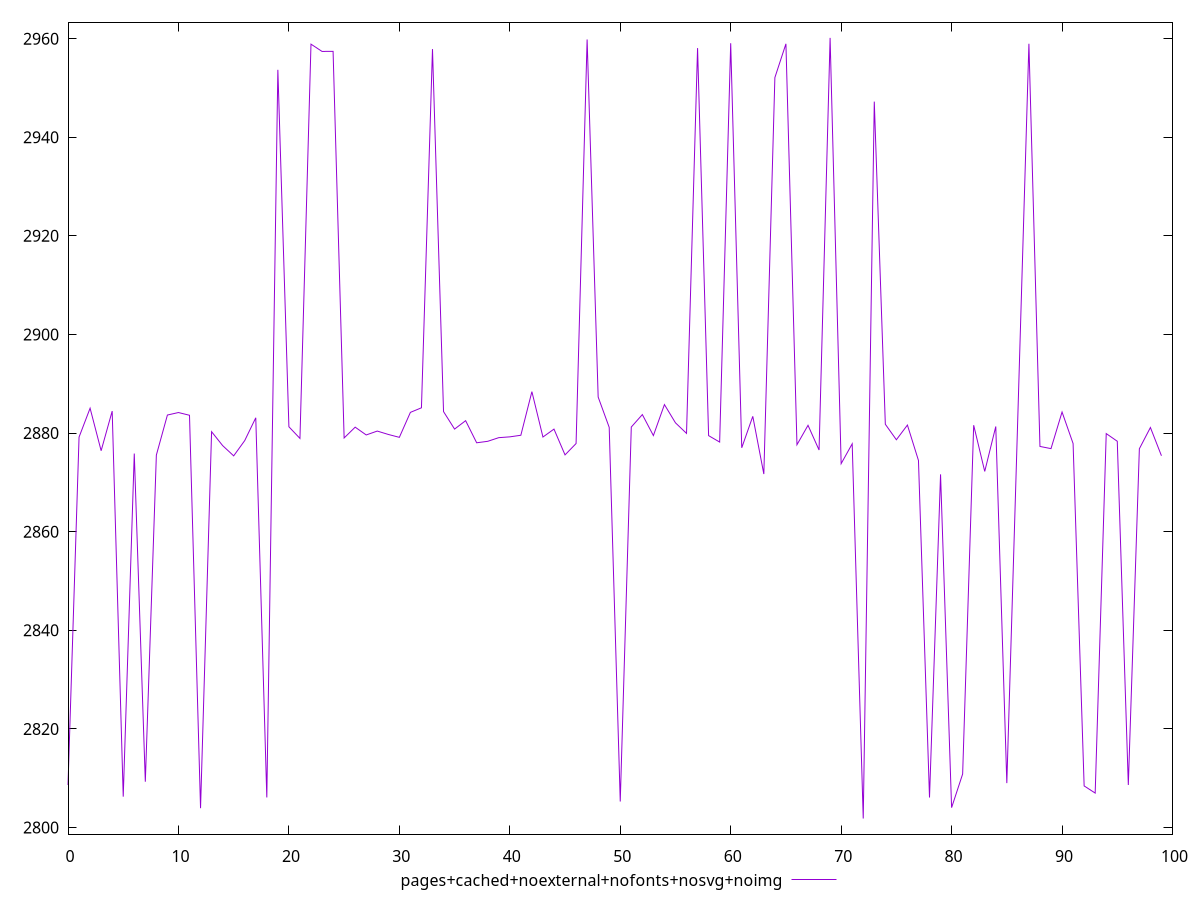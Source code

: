 reset
set terminal svg size 640, 490 enhanced background rgb 'white'
set output "report_00007_2020-12-11T15:55:29.892Z/largest-contentful-paint/comparison/line/10_vs_11.svg"

$pagesCachedNoexternalNofontsNosvgNoimg <<EOF
0 2808.6190000000006
1 2879.1762
2 2885.0386499999995
3 2876.4148999999998
4 2884.453599999999
5 2806.247799999999
6 2875.8465000000006
7 2809.2830500000005
8 2875.53575
9 2883.6553
10 2884.1623499999996
11 2883.606750000001
12 2803.9116000000004
13 2880.2756500000005
14 2877.4591999999993
15 2875.375249999999
16 2878.4726999999993
17 2883.099
18 2806.0869999999995
19 2953.6754999999985
20 2881.2737499999994
21 2878.9130500000006
22 2958.8807500000003
23 2957.40525
24 2957.423499999999
25 2879.00605
26 2881.1959000000006
27 2879.6163000000006
28 2880.4046000000008
29 2879.7176000000004
30 2879.13145
31 2884.19715
32 2885.1222
33 2957.88675
34 2884.3517999999995
35 2880.8057500000004
36 2882.511250000001
37 2878.02755
38 2878.325950000001
39 2879.0669000000003
40 2879.230450000001
41 2879.5545000000006
42 2888.4036
43 2879.195599999999
44 2880.8015
45 2875.57315
46 2877.8742500000008
47 2959.8337500000002
48 2887.3053000000004
49 2881.1540999999993
50 2805.2632000000003
51 2881.2230000000004
52 2883.7466999999997
53 2879.4905499999995
54 2885.7752499999992
55 2882.07365
56 2879.9377500000005
57 2958.0880000000006
58 2879.4780500000006
59 2878.173
60 2959.063750000001
61 2877.0103
62 2883.391849999999
63 2871.6878500000003
64 2952.0985
65 2958.9455000000007
66 2877.6322
67 2881.5726000000004
68 2876.560699999999
69 2960.146499999999
70 2873.792200000001
71 2877.8184499999993
72 2801.8191000000006
73 2947.21975
74 2881.78625
75 2878.64215
76 2881.6216999999997
77 2874.44275
78 2806.0744999999997
79 2871.630650000001
80 2804.024299999999
81 2810.8432499999994
82 2881.5900499999993
83 2872.2193000000007
84 2881.3294
85 2809.0043499999997
86 2883.6350999999995
87 2958.9640000000004
88 2877.2878499999993
89 2876.8422500000006
90 2884.2677
91 2877.8762
92 2808.4293
93 2806.978200000001
94 2879.8942500000003
95 2878.3373000000006
96 2808.62645
97 2876.814300000001
98 2881.126650000001
99 2875.3962500000007
EOF

set key outside below
set yrange [2798.6525520000005:2963.313047999999]

plot \
  $pagesCachedNoexternalNofontsNosvgNoimg title "pages+cached+noexternal+nofonts+nosvg+noimg" with line, \


reset
